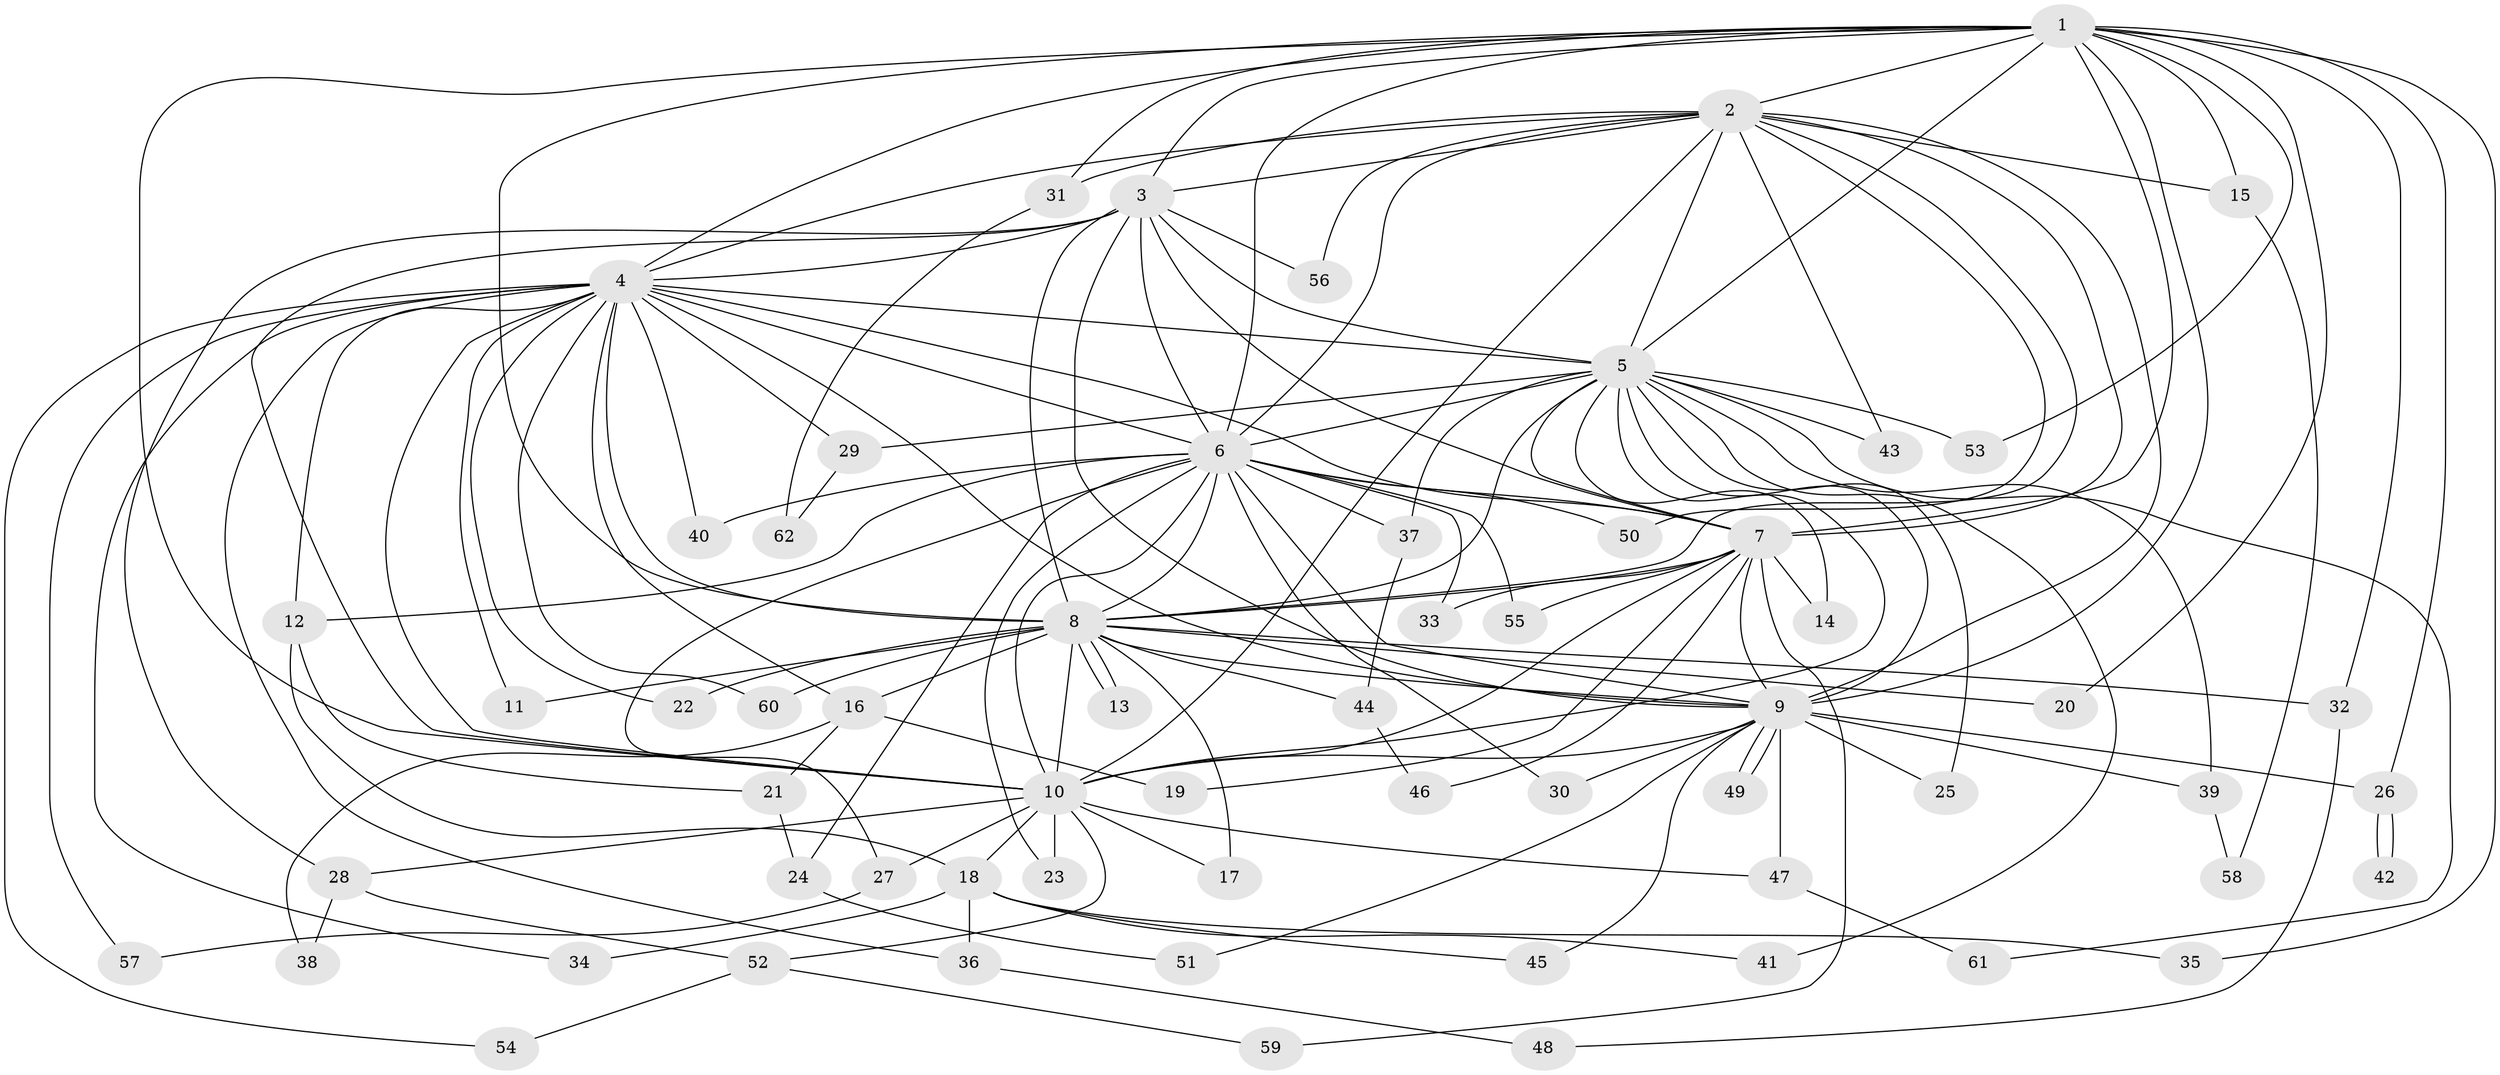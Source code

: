 // Generated by graph-tools (version 1.1) at 2025/34/03/09/25 02:34:41]
// undirected, 62 vertices, 149 edges
graph export_dot {
graph [start="1"]
  node [color=gray90,style=filled];
  1;
  2;
  3;
  4;
  5;
  6;
  7;
  8;
  9;
  10;
  11;
  12;
  13;
  14;
  15;
  16;
  17;
  18;
  19;
  20;
  21;
  22;
  23;
  24;
  25;
  26;
  27;
  28;
  29;
  30;
  31;
  32;
  33;
  34;
  35;
  36;
  37;
  38;
  39;
  40;
  41;
  42;
  43;
  44;
  45;
  46;
  47;
  48;
  49;
  50;
  51;
  52;
  53;
  54;
  55;
  56;
  57;
  58;
  59;
  60;
  61;
  62;
  1 -- 2;
  1 -- 3;
  1 -- 4;
  1 -- 5;
  1 -- 6;
  1 -- 7;
  1 -- 8;
  1 -- 9;
  1 -- 10;
  1 -- 15;
  1 -- 20;
  1 -- 26;
  1 -- 31;
  1 -- 32;
  1 -- 35;
  1 -- 53;
  2 -- 3;
  2 -- 4;
  2 -- 5;
  2 -- 6;
  2 -- 7;
  2 -- 8;
  2 -- 9;
  2 -- 10;
  2 -- 15;
  2 -- 31;
  2 -- 43;
  2 -- 50;
  2 -- 56;
  3 -- 4;
  3 -- 5;
  3 -- 6;
  3 -- 7;
  3 -- 8;
  3 -- 9;
  3 -- 10;
  3 -- 28;
  3 -- 56;
  4 -- 5;
  4 -- 6;
  4 -- 7;
  4 -- 8;
  4 -- 9;
  4 -- 10;
  4 -- 11;
  4 -- 12;
  4 -- 16;
  4 -- 22;
  4 -- 29;
  4 -- 34;
  4 -- 36;
  4 -- 40;
  4 -- 54;
  4 -- 57;
  4 -- 60;
  5 -- 6;
  5 -- 7;
  5 -- 8;
  5 -- 9;
  5 -- 10;
  5 -- 14;
  5 -- 25;
  5 -- 29;
  5 -- 37;
  5 -- 39;
  5 -- 41;
  5 -- 43;
  5 -- 53;
  5 -- 61;
  6 -- 7;
  6 -- 8;
  6 -- 9;
  6 -- 10;
  6 -- 12;
  6 -- 23;
  6 -- 24;
  6 -- 27;
  6 -- 30;
  6 -- 33;
  6 -- 37;
  6 -- 40;
  6 -- 50;
  6 -- 55;
  7 -- 8;
  7 -- 9;
  7 -- 10;
  7 -- 14;
  7 -- 19;
  7 -- 33;
  7 -- 46;
  7 -- 55;
  7 -- 59;
  8 -- 9;
  8 -- 10;
  8 -- 11;
  8 -- 13;
  8 -- 13;
  8 -- 16;
  8 -- 17;
  8 -- 20;
  8 -- 22;
  8 -- 32;
  8 -- 44;
  8 -- 60;
  9 -- 10;
  9 -- 25;
  9 -- 26;
  9 -- 30;
  9 -- 39;
  9 -- 45;
  9 -- 47;
  9 -- 49;
  9 -- 49;
  9 -- 51;
  10 -- 17;
  10 -- 18;
  10 -- 23;
  10 -- 27;
  10 -- 28;
  10 -- 47;
  10 -- 52;
  12 -- 18;
  12 -- 21;
  15 -- 58;
  16 -- 19;
  16 -- 21;
  16 -- 38;
  18 -- 34;
  18 -- 35;
  18 -- 36;
  18 -- 41;
  18 -- 45;
  21 -- 24;
  24 -- 51;
  26 -- 42;
  26 -- 42;
  27 -- 57;
  28 -- 38;
  28 -- 52;
  29 -- 62;
  31 -- 62;
  32 -- 48;
  36 -- 48;
  37 -- 44;
  39 -- 58;
  44 -- 46;
  47 -- 61;
  52 -- 54;
  52 -- 59;
}
